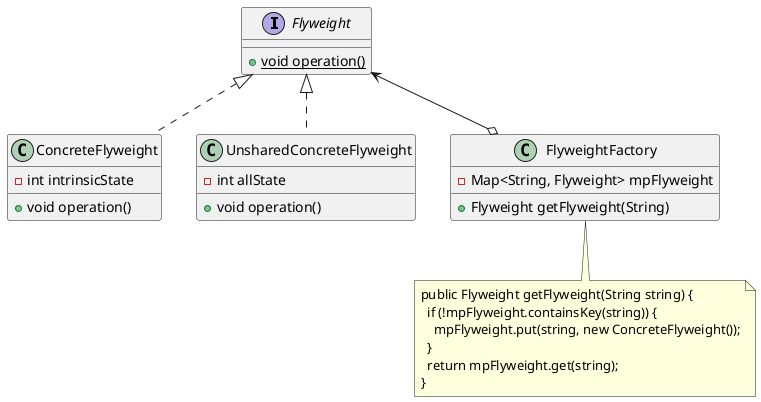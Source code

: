@startuml

interface Flyweight {
  + {static} void operation()
}

class ConcreteFlyweight {
  - int intrinsicState
  + void operation()
}

class UnsharedConcreteFlyweight {
  - int allState
  + void operation()
}

Flyweight <|.. ConcreteFlyweight
Flyweight <|.. UnsharedConcreteFlyweight

class FlyweightFactory {
  - Map<String, Flyweight> mpFlyweight
  + Flyweight getFlyweight(String)
}
note bottom
public Flyweight getFlyweight(String string) {
  if (!mpFlyweight.containsKey(string)) {
    mpFlyweight.put(string, new ConcreteFlyweight());
  }
  return mpFlyweight.get(string);
}
end note

Flyweight <--o FlyweightFactory

@enduml
